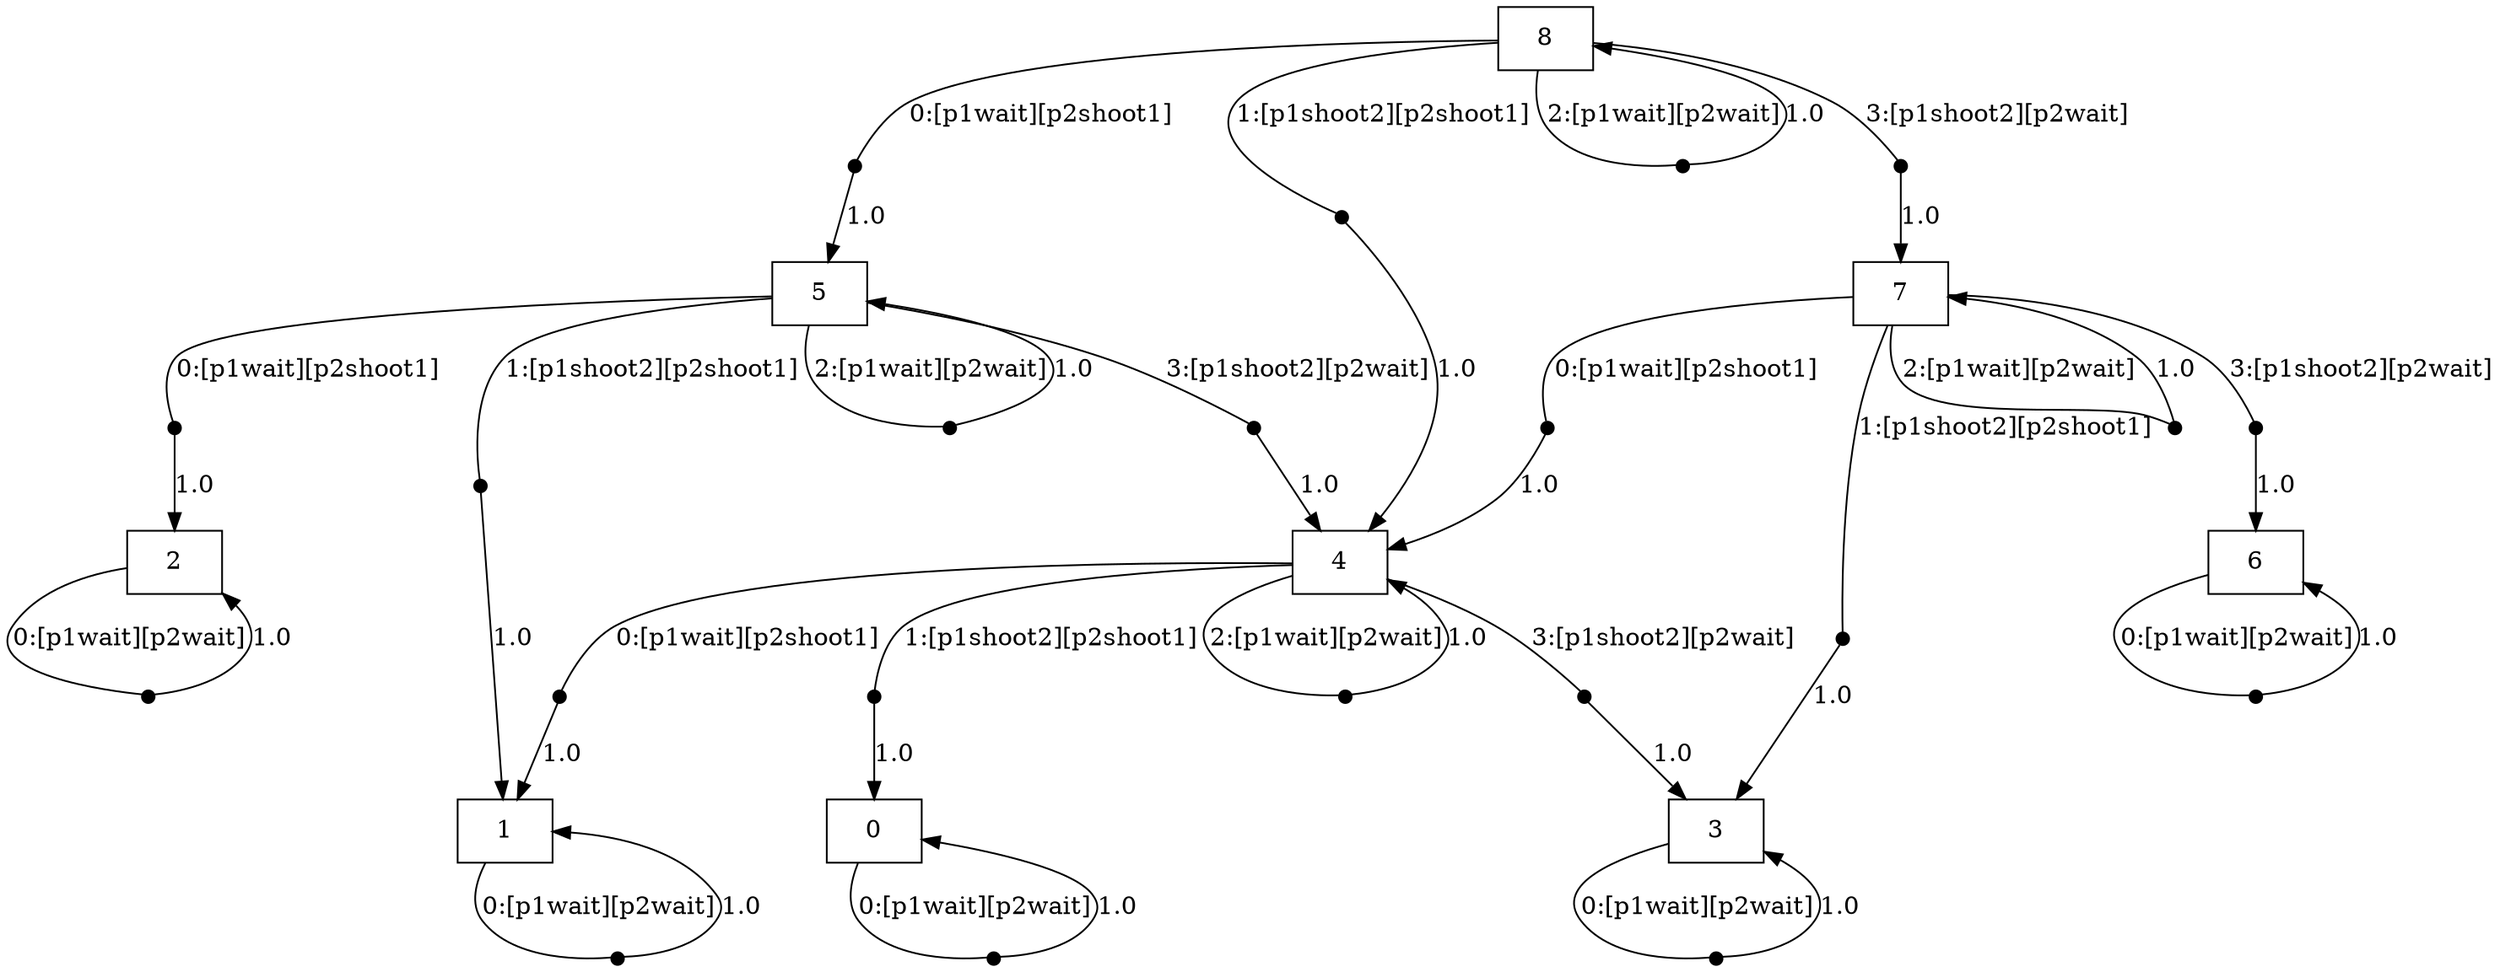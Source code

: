 digraph CSG {
node [label="",shape="box"];
0 [label="0"];
0 -> n0_0 [label="0:[p1wait][p2wait]",arrowhead="none"];
n0_0 [ shape=point,width=0.1,height=0.1,label="" ];
n0_0 -> 0 [label="1.0"];
1 [label="1"];
1 -> n1_0 [label="0:[p1wait][p2wait]",arrowhead="none"];
n1_0 [ shape=point,width=0.1,height=0.1,label="" ];
n1_0 -> 1 [label="1.0"];
2 [label="2"];
2 -> n2_0 [label="0:[p1wait][p2wait]",arrowhead="none"];
n2_0 [ shape=point,width=0.1,height=0.1,label="" ];
n2_0 -> 2 [label="1.0"];
3 [label="3"];
3 -> n3_0 [label="0:[p1wait][p2wait]",arrowhead="none"];
n3_0 [ shape=point,width=0.1,height=0.1,label="" ];
n3_0 -> 3 [label="1.0"];
4 [label="4"];
4 -> n4_0 [label="0:[p1wait][p2shoot1]",arrowhead="none"];
n4_0 [ shape=point,width=0.1,height=0.1,label="" ];
n4_0 -> 1 [label="1.0"];
4 -> n4_1 [label="1:[p1shoot2][p2shoot1]",arrowhead="none"];
n4_1 [ shape=point,width=0.1,height=0.1,label="" ];
n4_1 -> 0 [label="1.0"];
4 -> n4_2 [label="2:[p1wait][p2wait]",arrowhead="none"];
n4_2 [ shape=point,width=0.1,height=0.1,label="" ];
n4_2 -> 4 [label="1.0"];
4 -> n4_3 [label="3:[p1shoot2][p2wait]",arrowhead="none"];
n4_3 [ shape=point,width=0.1,height=0.1,label="" ];
n4_3 -> 3 [label="1.0"];
5 [label="5"];
5 -> n5_0 [label="0:[p1wait][p2shoot1]",arrowhead="none"];
n5_0 [ shape=point,width=0.1,height=0.1,label="" ];
n5_0 -> 2 [label="1.0"];
5 -> n5_1 [label="1:[p1shoot2][p2shoot1]",arrowhead="none"];
n5_1 [ shape=point,width=0.1,height=0.1,label="" ];
n5_1 -> 1 [label="1.0"];
5 -> n5_2 [label="2:[p1wait][p2wait]",arrowhead="none"];
n5_2 [ shape=point,width=0.1,height=0.1,label="" ];
n5_2 -> 5 [label="1.0"];
5 -> n5_3 [label="3:[p1shoot2][p2wait]",arrowhead="none"];
n5_3 [ shape=point,width=0.1,height=0.1,label="" ];
n5_3 -> 4 [label="1.0"];
6 [label="6"];
6 -> n6_0 [label="0:[p1wait][p2wait]",arrowhead="none"];
n6_0 [ shape=point,width=0.1,height=0.1,label="" ];
n6_0 -> 6 [label="1.0"];
7 [label="7"];
7 -> n7_0 [label="0:[p1wait][p2shoot1]",arrowhead="none"];
n7_0 [ shape=point,width=0.1,height=0.1,label="" ];
n7_0 -> 4 [label="1.0"];
7 -> n7_1 [label="1:[p1shoot2][p2shoot1]",arrowhead="none"];
n7_1 [ shape=point,width=0.1,height=0.1,label="" ];
n7_1 -> 3 [label="1.0"];
7 -> n7_2 [label="2:[p1wait][p2wait]",arrowhead="none"];
n7_2 [ shape=point,width=0.1,height=0.1,label="" ];
n7_2 -> 7 [label="1.0"];
7 -> n7_3 [label="3:[p1shoot2][p2wait]",arrowhead="none"];
n7_3 [ shape=point,width=0.1,height=0.1,label="" ];
n7_3 -> 6 [label="1.0"];
8 [label="8"];
8 -> n8_0 [label="0:[p1wait][p2shoot1]",arrowhead="none"];
n8_0 [ shape=point,width=0.1,height=0.1,label="" ];
n8_0 -> 5 [label="1.0"];
8 -> n8_1 [label="1:[p1shoot2][p2shoot1]",arrowhead="none"];
n8_1 [ shape=point,width=0.1,height=0.1,label="" ];
n8_1 -> 4 [label="1.0"];
8 -> n8_2 [label="2:[p1wait][p2wait]",arrowhead="none"];
n8_2 [ shape=point,width=0.1,height=0.1,label="" ];
n8_2 -> 8 [label="1.0"];
8 -> n8_3 [label="3:[p1shoot2][p2wait]",arrowhead="none"];
n8_3 [ shape=point,width=0.1,height=0.1,label="" ];
n8_3 -> 7 [label="1.0"];
}
